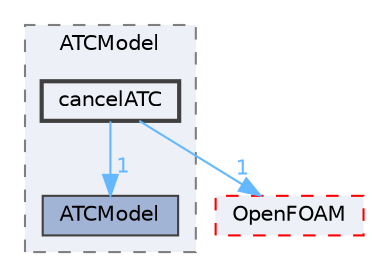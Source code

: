 digraph "src/optimisation/adjointOptimisation/adjoint/ATCModel/cancelATC"
{
 // LATEX_PDF_SIZE
  bgcolor="transparent";
  edge [fontname=Helvetica,fontsize=10,labelfontname=Helvetica,labelfontsize=10];
  node [fontname=Helvetica,fontsize=10,shape=box,height=0.2,width=0.4];
  compound=true
  subgraph clusterdir_6019e2ba756911614deb7d1618097af1 {
    graph [ bgcolor="#edf0f7", pencolor="grey50", label="ATCModel", fontname=Helvetica,fontsize=10 style="filled,dashed", URL="dir_6019e2ba756911614deb7d1618097af1.html",tooltip=""]
  dir_cad2b8b015c5de74181d301f75c53494 [label="ATCModel", fillcolor="#a2b4d6", color="grey25", style="filled", URL="dir_cad2b8b015c5de74181d301f75c53494.html",tooltip=""];
  dir_27bf431655fcc08180bf27737f85ff1c [label="cancelATC", fillcolor="#edf0f7", color="grey25", style="filled,bold", URL="dir_27bf431655fcc08180bf27737f85ff1c.html",tooltip=""];
  }
  dir_c5473ff19b20e6ec4dfe5c310b3778a8 [label="OpenFOAM", fillcolor="#edf0f7", color="red", style="filled,dashed", URL="dir_c5473ff19b20e6ec4dfe5c310b3778a8.html",tooltip=""];
  dir_27bf431655fcc08180bf27737f85ff1c->dir_c5473ff19b20e6ec4dfe5c310b3778a8 [headlabel="1", labeldistance=1.5 headhref="dir_000396_002695.html" href="dir_000396_002695.html" color="steelblue1" fontcolor="steelblue1"];
  dir_27bf431655fcc08180bf27737f85ff1c->dir_cad2b8b015c5de74181d301f75c53494 [headlabel="1", labeldistance=1.5 headhref="dir_000396_000136.html" href="dir_000396_000136.html" color="steelblue1" fontcolor="steelblue1"];
}
